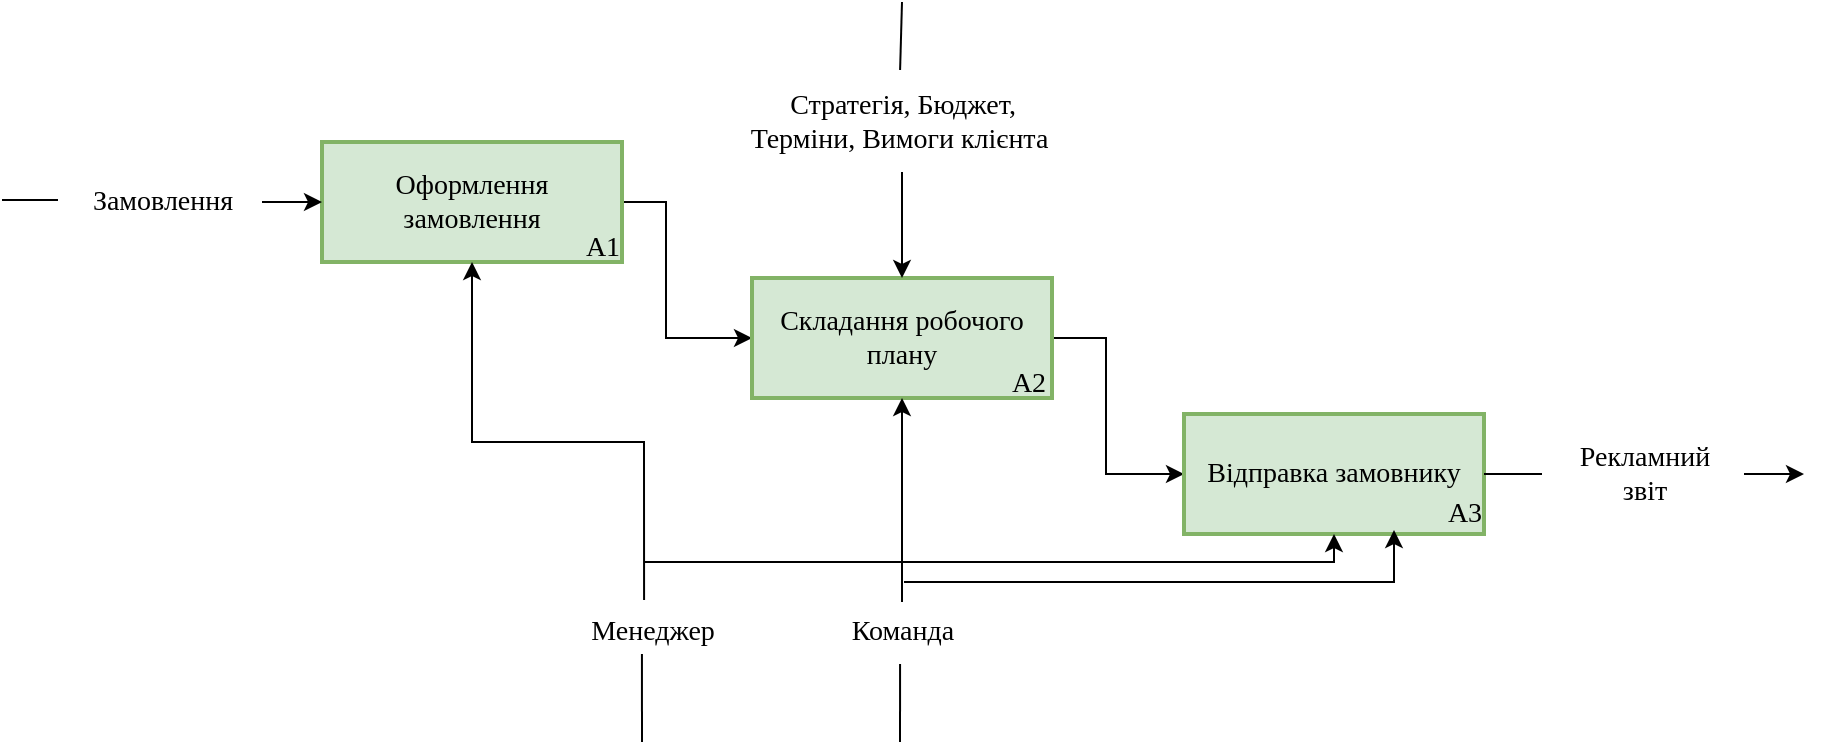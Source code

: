 <mxfile version="25.0.1">
  <diagram name="Страница — 1" id="i3X8cp680U3Xau9xNnNO">
    <mxGraphModel dx="1391" dy="753" grid="1" gridSize="10" guides="1" tooltips="1" connect="1" arrows="1" fold="1" page="1" pageScale="1" pageWidth="827" pageHeight="1169" math="0" shadow="0">
      <root>
        <mxCell id="0" />
        <mxCell id="1" parent="0" />
        <mxCell id="SPV3-TDqFG6wdVv40AAE-28" style="edgeStyle=orthogonalEdgeStyle;rounded=0;orthogonalLoop=1;jettySize=auto;html=1;exitX=1;exitY=0.5;exitDx=0;exitDy=0;entryX=0;entryY=0.5;entryDx=0;entryDy=0;" edge="1" parent="1" source="SPV3-TDqFG6wdVv40AAE-20" target="SPV3-TDqFG6wdVv40AAE-26">
          <mxGeometry relative="1" as="geometry">
            <mxPoint x="341" y="270" as="targetPoint" />
            <Array as="points">
              <mxPoint x="342" y="200" />
              <mxPoint x="342" y="268" />
            </Array>
          </mxGeometry>
        </mxCell>
        <mxCell id="SPV3-TDqFG6wdVv40AAE-20" value="Оформлення замовлення" style="rounded=0;whiteSpace=wrap;html=1;fontSize=14;fillColor=#d5e8d4;strokeColor=#82b366;strokeWidth=2;fontFamily=Georgia;" vertex="1" parent="1">
          <mxGeometry x="170" y="170" width="150" height="60" as="geometry" />
        </mxCell>
        <mxCell id="SPV3-TDqFG6wdVv40AAE-21" value="" style="endArrow=classic;html=1;rounded=0;entryX=0;entryY=0.5;entryDx=0;entryDy=0;" edge="1" parent="1" source="SPV3-TDqFG6wdVv40AAE-22" target="SPV3-TDqFG6wdVv40AAE-20">
          <mxGeometry width="50" height="50" relative="1" as="geometry">
            <mxPoint x="70" y="199.5" as="sourcePoint" />
            <mxPoint x="140" y="199.5" as="targetPoint" />
          </mxGeometry>
        </mxCell>
        <mxCell id="SPV3-TDqFG6wdVv40AAE-22" value="Замовлення" style="text;html=1;align=center;verticalAlign=middle;resizable=0;points=[];autosize=1;strokeColor=none;fillColor=none;fontSize=14;fontFamily=Georgia;" vertex="1" parent="1">
          <mxGeometry x="40" y="185" width="100" height="30" as="geometry" />
        </mxCell>
        <mxCell id="SPV3-TDqFG6wdVv40AAE-24" value="" style="endArrow=none;html=1;rounded=0;entryX=-0.02;entryY=0.467;entryDx=0;entryDy=0;entryPerimeter=0;" edge="1" parent="1" target="SPV3-TDqFG6wdVv40AAE-22">
          <mxGeometry width="50" height="50" relative="1" as="geometry">
            <mxPoint x="10" y="199" as="sourcePoint" />
            <mxPoint y="199.5" as="targetPoint" />
          </mxGeometry>
        </mxCell>
        <mxCell id="SPV3-TDqFG6wdVv40AAE-25" value="А1" style="text;html=1;align=center;verticalAlign=middle;resizable=0;points=[];autosize=1;strokeColor=none;fillColor=none;fontFamily=Georgia;fontSize=14;" vertex="1" parent="1">
          <mxGeometry x="290" y="208" width="40" height="30" as="geometry" />
        </mxCell>
        <mxCell id="SPV3-TDqFG6wdVv40AAE-31" style="edgeStyle=orthogonalEdgeStyle;rounded=0;orthogonalLoop=1;jettySize=auto;html=1;exitX=1;exitY=0.5;exitDx=0;exitDy=0;entryX=0;entryY=0.5;entryDx=0;entryDy=0;" edge="1" parent="1" source="SPV3-TDqFG6wdVv40AAE-26" target="SPV3-TDqFG6wdVv40AAE-29">
          <mxGeometry relative="1" as="geometry">
            <mxPoint x="561" y="340" as="targetPoint" />
            <Array as="points">
              <mxPoint x="562" y="268" />
              <mxPoint x="562" y="336" />
            </Array>
          </mxGeometry>
        </mxCell>
        <mxCell id="SPV3-TDqFG6wdVv40AAE-26" value="Складання робочого плану" style="rounded=0;whiteSpace=wrap;html=1;fontSize=14;fillColor=#d5e8d4;strokeColor=#82b366;strokeWidth=2;fontFamily=Georgia;" vertex="1" parent="1">
          <mxGeometry x="385" y="238" width="150" height="60" as="geometry" />
        </mxCell>
        <mxCell id="SPV3-TDqFG6wdVv40AAE-27" value="А2" style="text;html=1;align=center;verticalAlign=middle;resizable=0;points=[];autosize=1;strokeColor=none;fillColor=none;fontFamily=Georgia;fontSize=14;" vertex="1" parent="1">
          <mxGeometry x="503" y="276" width="40" height="30" as="geometry" />
        </mxCell>
        <mxCell id="SPV3-TDqFG6wdVv40AAE-46" style="edgeStyle=orthogonalEdgeStyle;rounded=0;orthogonalLoop=1;jettySize=auto;html=1;exitX=1;exitY=0.5;exitDx=0;exitDy=0;" edge="1" parent="1" source="SPV3-TDqFG6wdVv40AAE-47">
          <mxGeometry relative="1" as="geometry">
            <mxPoint x="911" y="336" as="targetPoint" />
          </mxGeometry>
        </mxCell>
        <mxCell id="SPV3-TDqFG6wdVv40AAE-29" value="Відправка замовнику" style="rounded=0;whiteSpace=wrap;html=1;fontSize=14;fillColor=#d5e8d4;strokeColor=#82b366;strokeWidth=2;fontFamily=Georgia;" vertex="1" parent="1">
          <mxGeometry x="601" y="306" width="150" height="60" as="geometry" />
        </mxCell>
        <mxCell id="SPV3-TDqFG6wdVv40AAE-33" value="А3" style="text;html=1;align=center;verticalAlign=middle;resizable=0;points=[];autosize=1;strokeColor=none;fillColor=none;fontFamily=Georgia;fontSize=14;" vertex="1" parent="1">
          <mxGeometry x="721" y="341" width="40" height="30" as="geometry" />
        </mxCell>
        <mxCell id="SPV3-TDqFG6wdVv40AAE-34" value="" style="endArrow=classic;html=1;rounded=0;entryX=0.5;entryY=0;entryDx=0;entryDy=0;" edge="1" parent="1" source="SPV3-TDqFG6wdVv40AAE-35" target="SPV3-TDqFG6wdVv40AAE-26">
          <mxGeometry width="50" height="50" relative="1" as="geometry">
            <mxPoint x="460" y="120" as="sourcePoint" />
            <mxPoint x="451" y="170" as="targetPoint" />
          </mxGeometry>
        </mxCell>
        <mxCell id="SPV3-TDqFG6wdVv40AAE-35" value="&amp;nbsp;Стратегія, Бюджет,&amp;nbsp;&lt;div&gt;Терміни, Вимоги клієнта&amp;nbsp;&lt;/div&gt;" style="text;html=1;align=center;verticalAlign=middle;resizable=0;points=[];autosize=1;strokeColor=none;fillColor=none;fontSize=14;fontFamily=Georgia;" vertex="1" parent="1">
          <mxGeometry x="365" y="135" width="190" height="50" as="geometry" />
        </mxCell>
        <mxCell id="SPV3-TDqFG6wdVv40AAE-39" value="Менеджер" style="text;html=1;align=center;verticalAlign=middle;resizable=0;points=[];autosize=1;strokeColor=none;fillColor=none;fontFamily=Georgia;fontSize=14;" vertex="1" parent="1">
          <mxGeometry x="290" y="400" width="90" height="30" as="geometry" />
        </mxCell>
        <mxCell id="SPV3-TDqFG6wdVv40AAE-42" value="" style="endArrow=classic;html=1;rounded=0;entryX=0.5;entryY=1;entryDx=0;entryDy=0;exitX=0.456;exitY=-0.033;exitDx=0;exitDy=0;exitPerimeter=0;" edge="1" parent="1" source="SPV3-TDqFG6wdVv40AAE-39" target="SPV3-TDqFG6wdVv40AAE-20">
          <mxGeometry width="50" height="50" relative="1" as="geometry">
            <mxPoint x="331" y="370" as="sourcePoint" />
            <mxPoint x="231" y="340" as="targetPoint" />
            <Array as="points">
              <mxPoint x="331" y="320" />
              <mxPoint x="245" y="320" />
            </Array>
          </mxGeometry>
        </mxCell>
        <mxCell id="SPV3-TDqFG6wdVv40AAE-45" value="" style="endArrow=none;html=1;rounded=0;entryX=0.444;entryY=0.867;entryDx=0;entryDy=0;entryPerimeter=0;" edge="1" parent="1" target="SPV3-TDqFG6wdVv40AAE-39">
          <mxGeometry width="50" height="50" relative="1" as="geometry">
            <mxPoint x="330" y="470" as="sourcePoint" />
            <mxPoint x="330" y="460" as="targetPoint" />
          </mxGeometry>
        </mxCell>
        <mxCell id="SPV3-TDqFG6wdVv40AAE-47" value="Рекламний&lt;div&gt;звіт&lt;/div&gt;" style="text;html=1;align=center;verticalAlign=middle;resizable=0;points=[];autosize=1;strokeColor=none;fillColor=none;fontSize=14;fontFamily=Georgia;" vertex="1" parent="1">
          <mxGeometry x="781" y="311" width="100" height="50" as="geometry" />
        </mxCell>
        <mxCell id="SPV3-TDqFG6wdVv40AAE-49" value="" style="endArrow=none;html=1;rounded=0;exitX=1;exitY=0.5;exitDx=0;exitDy=0;entryX=-0.01;entryY=0.5;entryDx=0;entryDy=0;entryPerimeter=0;" edge="1" parent="1" source="SPV3-TDqFG6wdVv40AAE-29" target="SPV3-TDqFG6wdVv40AAE-47">
          <mxGeometry width="50" height="50" relative="1" as="geometry">
            <mxPoint x="781" y="335.51" as="sourcePoint" />
            <mxPoint x="849" y="335.5" as="targetPoint" />
          </mxGeometry>
        </mxCell>
        <mxCell id="SPV3-TDqFG6wdVv40AAE-51" value="" style="endArrow=classic;html=1;rounded=0;entryX=0.5;entryY=1;entryDx=0;entryDy=0;" edge="1" parent="1" source="SPV3-TDqFG6wdVv40AAE-40" target="SPV3-TDqFG6wdVv40AAE-26">
          <mxGeometry width="50" height="50" relative="1" as="geometry">
            <mxPoint x="460" y="470" as="sourcePoint" />
            <mxPoint x="503" y="420" as="targetPoint" />
          </mxGeometry>
        </mxCell>
        <mxCell id="SPV3-TDqFG6wdVv40AAE-40" value="Команда" style="text;html=1;align=center;verticalAlign=middle;resizable=0;points=[];autosize=1;strokeColor=none;fillColor=none;fontFamily=Georgia;fontSize=14;" vertex="1" parent="1">
          <mxGeometry x="420" y="400" width="80" height="30" as="geometry" />
        </mxCell>
        <mxCell id="SPV3-TDqFG6wdVv40AAE-53" value="" style="endArrow=none;html=1;rounded=0;entryX=0.488;entryY=1.033;entryDx=0;entryDy=0;entryPerimeter=0;" edge="1" parent="1" target="SPV3-TDqFG6wdVv40AAE-40">
          <mxGeometry width="50" height="50" relative="1" as="geometry">
            <mxPoint x="459" y="470" as="sourcePoint" />
            <mxPoint x="459.5" y="430" as="targetPoint" />
          </mxGeometry>
        </mxCell>
        <mxCell id="SPV3-TDqFG6wdVv40AAE-54" value="" style="endArrow=none;html=1;rounded=0;exitX=0.495;exitY=-0.02;exitDx=0;exitDy=0;exitPerimeter=0;" edge="1" parent="1" source="SPV3-TDqFG6wdVv40AAE-35">
          <mxGeometry width="50" height="50" relative="1" as="geometry">
            <mxPoint x="459.5" y="110" as="sourcePoint" />
            <mxPoint x="460" y="100" as="targetPoint" />
          </mxGeometry>
        </mxCell>
        <mxCell id="SPV3-TDqFG6wdVv40AAE-55" value="" style="endArrow=classic;html=1;rounded=0;entryX=0.5;entryY=1;entryDx=0;entryDy=0;" edge="1" parent="1" target="SPV3-TDqFG6wdVv40AAE-29">
          <mxGeometry width="50" height="50" relative="1" as="geometry">
            <mxPoint x="331" y="380" as="sourcePoint" />
            <mxPoint x="671" y="380" as="targetPoint" />
            <Array as="points">
              <mxPoint x="676" y="380" />
            </Array>
          </mxGeometry>
        </mxCell>
        <mxCell id="SPV3-TDqFG6wdVv40AAE-56" value="" style="endArrow=classic;html=1;rounded=0;entryX=0.7;entryY=0.967;entryDx=0;entryDy=0;entryPerimeter=0;" edge="1" parent="1" target="SPV3-TDqFG6wdVv40AAE-29">
          <mxGeometry width="50" height="50" relative="1" as="geometry">
            <mxPoint x="461" y="390" as="sourcePoint" />
            <mxPoint x="711" y="390" as="targetPoint" />
            <Array as="points">
              <mxPoint x="706" y="390" />
            </Array>
          </mxGeometry>
        </mxCell>
      </root>
    </mxGraphModel>
  </diagram>
</mxfile>
